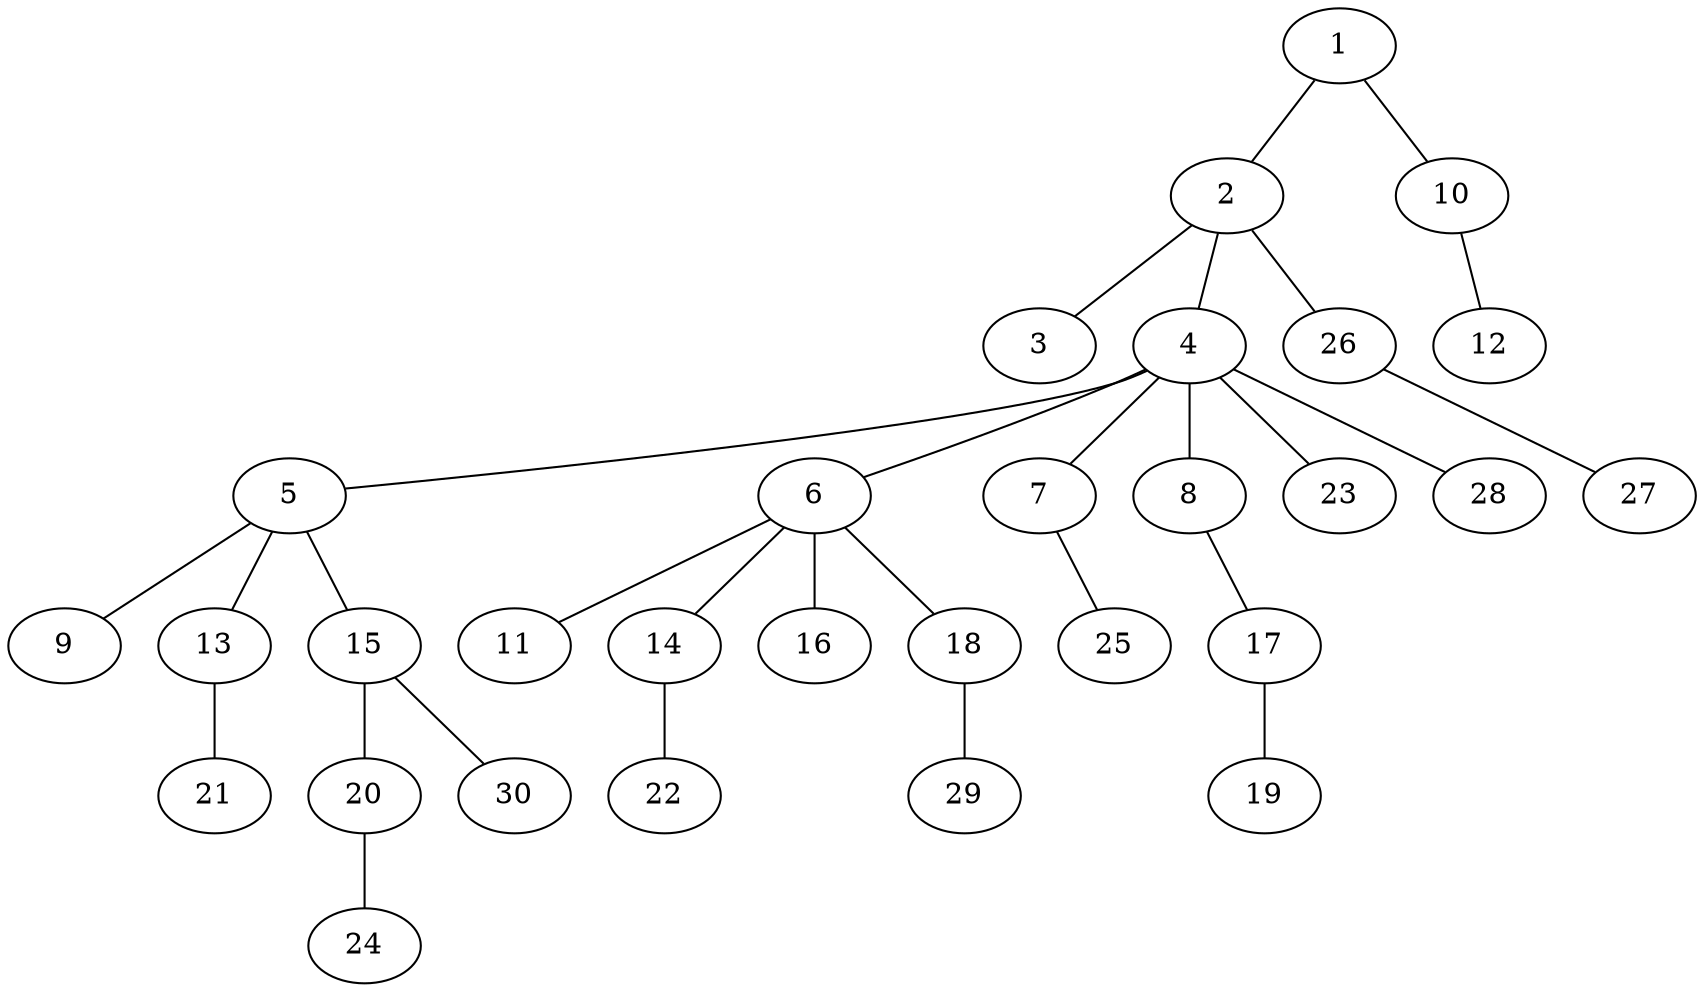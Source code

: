 graph graphname {1--2
1--10
2--3
2--4
2--26
4--5
4--6
4--7
4--8
4--23
4--28
5--9
5--13
5--15
6--11
6--14
6--16
6--18
7--25
8--17
10--12
13--21
14--22
15--20
15--30
17--19
18--29
20--24
26--27
}